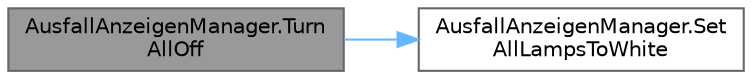digraph "AusfallAnzeigenManager.TurnAllOff"
{
 // LATEX_PDF_SIZE
  bgcolor="transparent";
  edge [fontname=Helvetica,fontsize=10,labelfontname=Helvetica,labelfontsize=10];
  node [fontname=Helvetica,fontsize=10,shape=box,height=0.2,width=0.4];
  rankdir="LR";
  Node1 [id="Node000001",label="AusfallAnzeigenManager.Turn\lAllOff",height=0.2,width=0.4,color="gray40", fillcolor="grey60", style="filled", fontcolor="black",tooltip="This method switches all displays off that were added to ausfallAnzeigen."];
  Node1 -> Node2 [id="edge1_Node000001_Node000002",color="steelblue1",style="solid",tooltip=" "];
  Node2 [id="Node000002",label="AusfallAnzeigenManager.Set\lAllLampsToWhite",height=0.2,width=0.4,color="grey40", fillcolor="white", style="filled",URL="$class_ausfall_anzeigen_manager.html#a83ad1cf583a22128f7f91e3b3d5f8297",tooltip="This method sets the colour of all lamps to white."];
}
